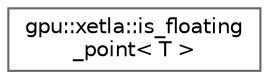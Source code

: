 digraph "Graphical Class Hierarchy"
{
 // LATEX_PDF_SIZE
  bgcolor="transparent";
  edge [fontname=Helvetica,fontsize=10,labelfontname=Helvetica,labelfontsize=10];
  node [fontname=Helvetica,fontsize=10,shape=box,height=0.2,width=0.4];
  rankdir="LR";
  Node0 [id="Node000000",label="gpu::xetla::is_floating\l_point\< T \>",height=0.2,width=0.4,color="grey40", fillcolor="white", style="filled",URL="$structgpu_1_1xetla_1_1is__floating__point.html",tooltip="Used to check if the type is floating_point."];
}
